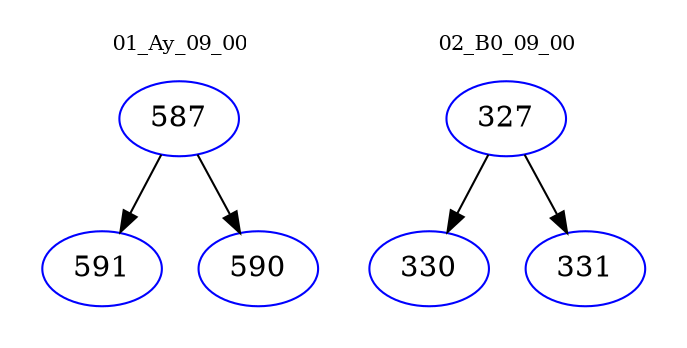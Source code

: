 digraph{
subgraph cluster_0 {
color = white
label = "01_Ay_09_00";
fontsize=10;
T0_587 [label="587", color="blue"]
T0_587 -> T0_591 [color="black"]
T0_591 [label="591", color="blue"]
T0_587 -> T0_590 [color="black"]
T0_590 [label="590", color="blue"]
}
subgraph cluster_1 {
color = white
label = "02_B0_09_00";
fontsize=10;
T1_327 [label="327", color="blue"]
T1_327 -> T1_330 [color="black"]
T1_330 [label="330", color="blue"]
T1_327 -> T1_331 [color="black"]
T1_331 [label="331", color="blue"]
}
}
